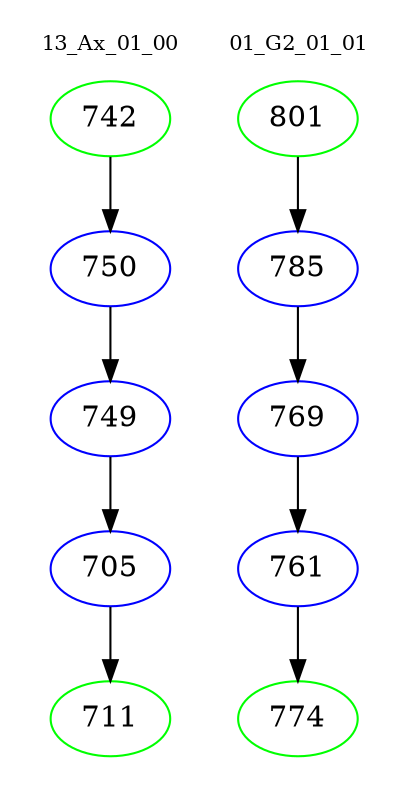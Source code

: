 digraph{
subgraph cluster_0 {
color = white
label = "13_Ax_01_00";
fontsize=10;
T0_742 [label="742", color="green"]
T0_742 -> T0_750 [color="black"]
T0_750 [label="750", color="blue"]
T0_750 -> T0_749 [color="black"]
T0_749 [label="749", color="blue"]
T0_749 -> T0_705 [color="black"]
T0_705 [label="705", color="blue"]
T0_705 -> T0_711 [color="black"]
T0_711 [label="711", color="green"]
}
subgraph cluster_1 {
color = white
label = "01_G2_01_01";
fontsize=10;
T1_801 [label="801", color="green"]
T1_801 -> T1_785 [color="black"]
T1_785 [label="785", color="blue"]
T1_785 -> T1_769 [color="black"]
T1_769 [label="769", color="blue"]
T1_769 -> T1_761 [color="black"]
T1_761 [label="761", color="blue"]
T1_761 -> T1_774 [color="black"]
T1_774 [label="774", color="green"]
}
}

